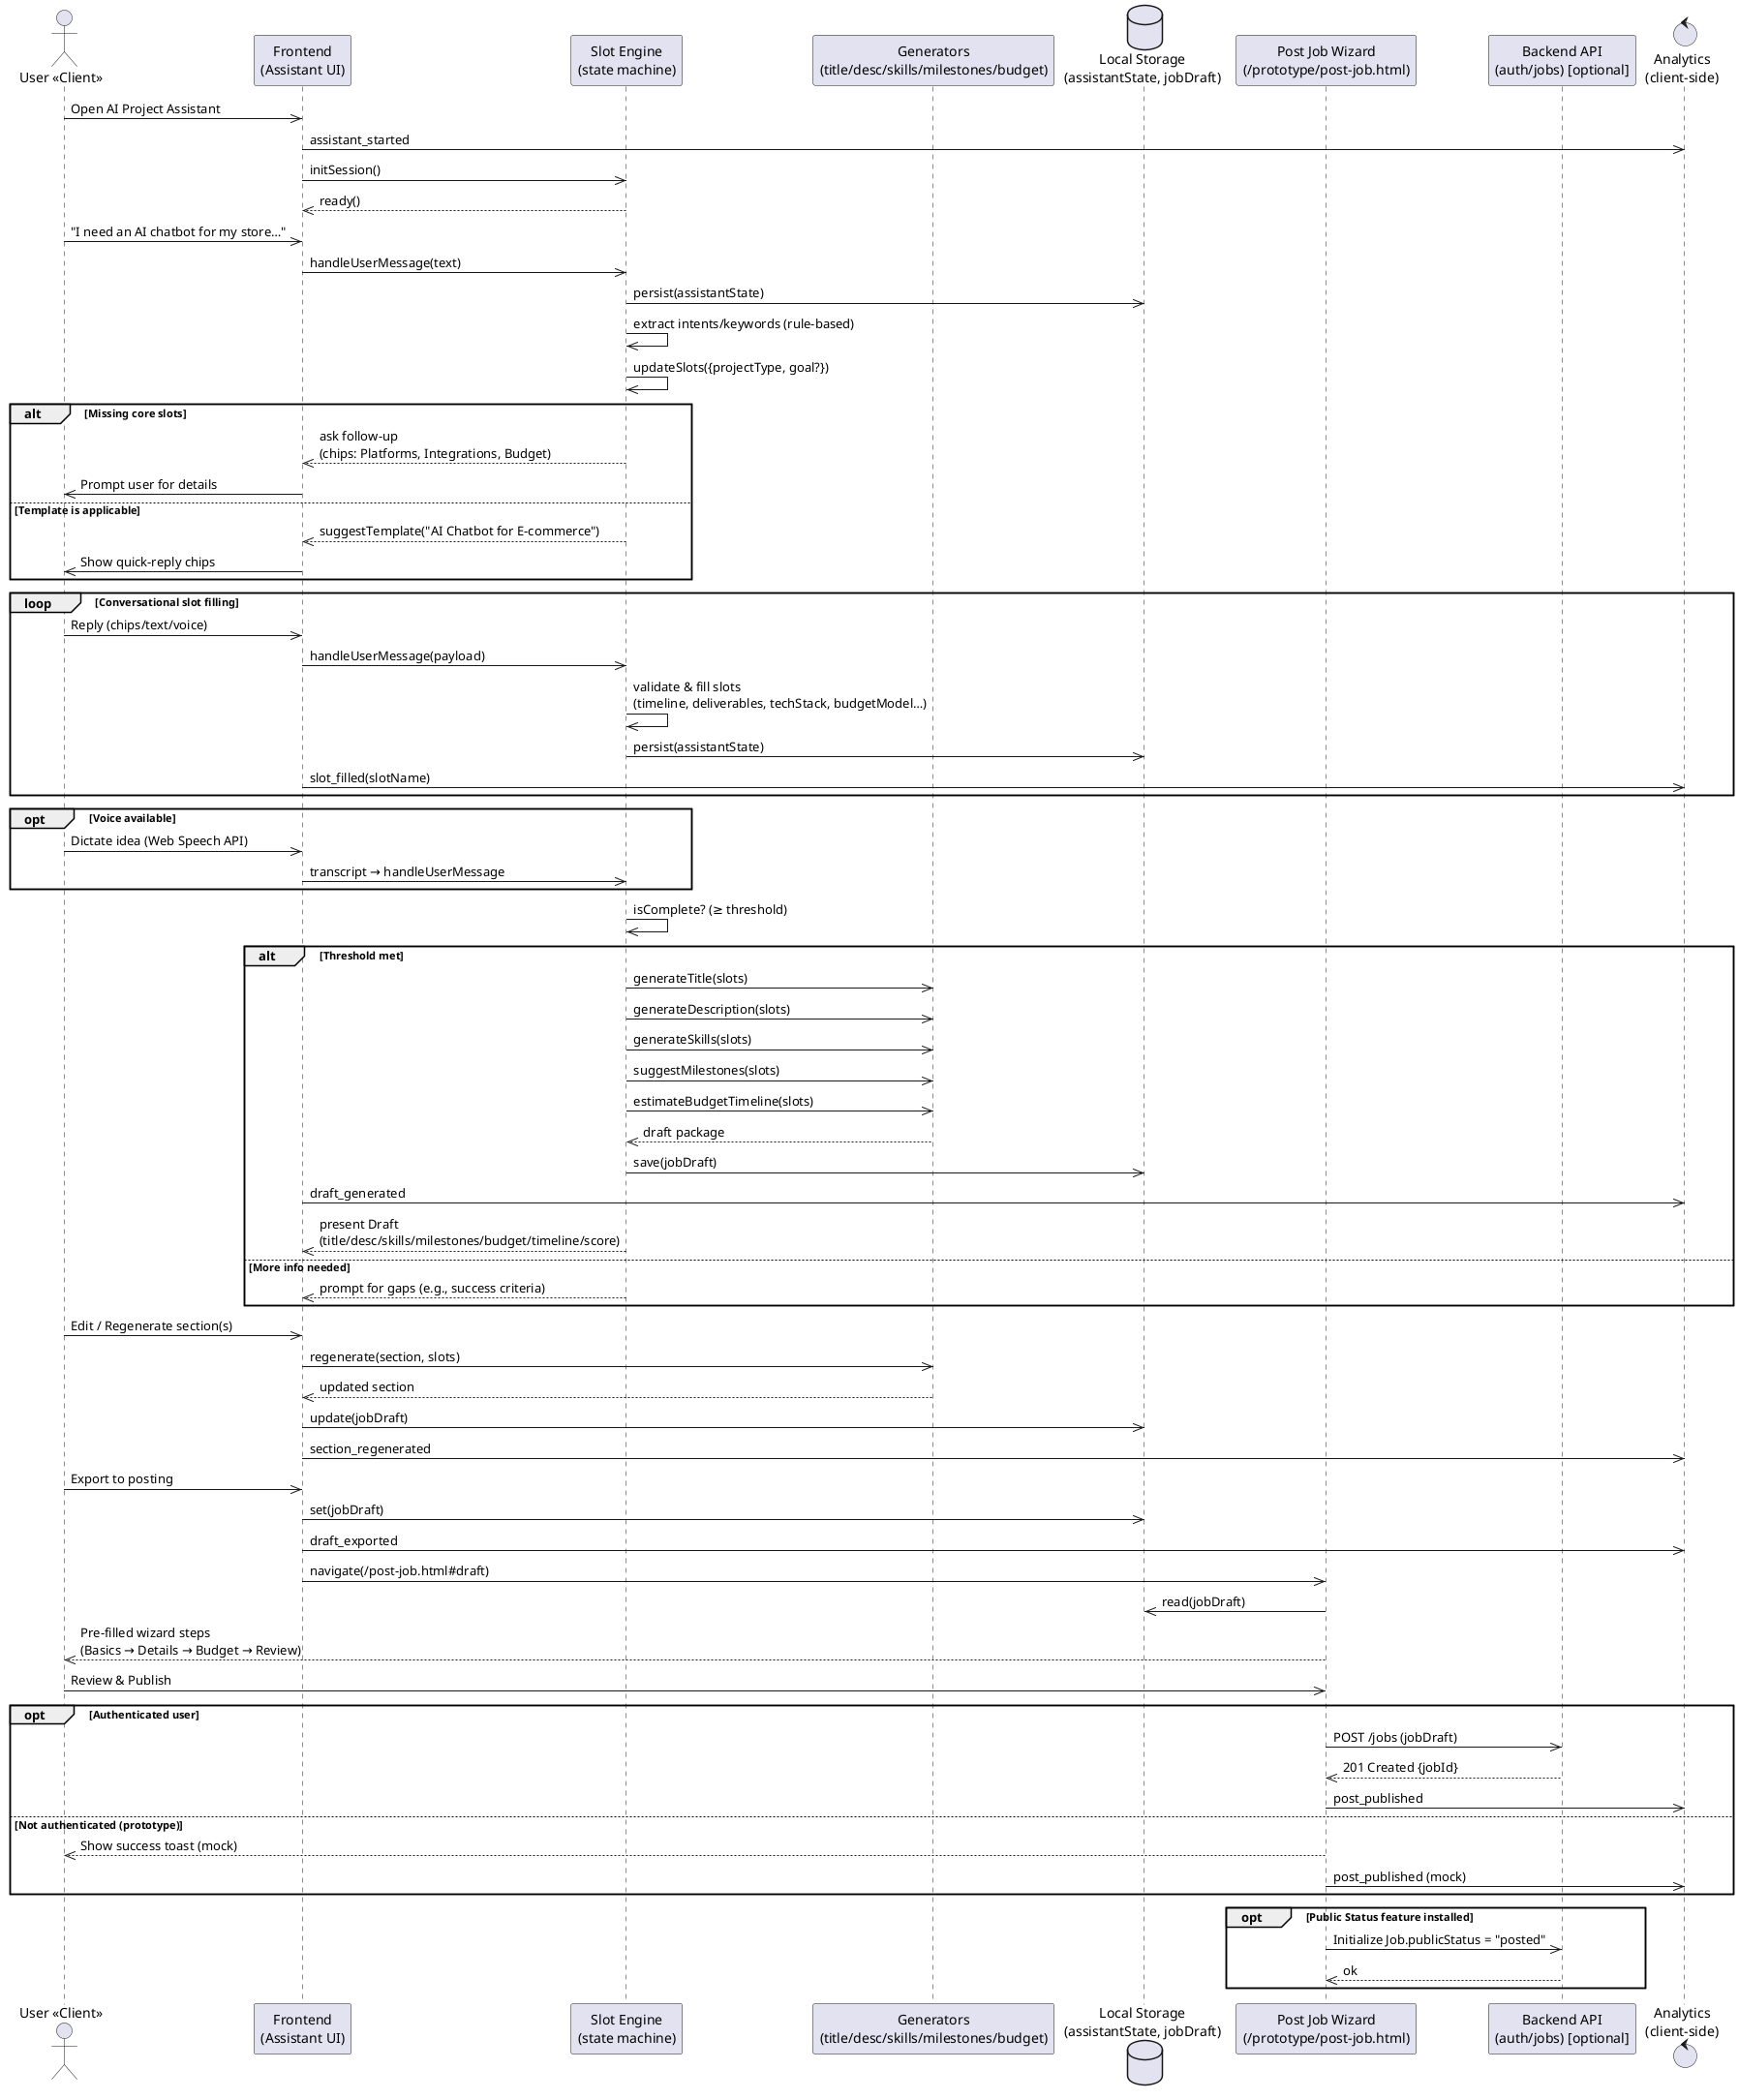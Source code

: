 @startuml
actor U as "User <<Client>>"
participant FE as "Frontend\n(Assistant UI)"
participant SE as "Slot Engine\n(state machine)"
participant GEN as "Generators\n(title/desc/skills/milestones/budget)"
database LS as "Local Storage\n(assistantState, jobDraft)"
participant PJ as "Post Job Wizard\n(/prototype/post-job.html)"
participant API as "Backend API\n(auth/jobs) [optional]"
control ANA as "Analytics\n(client-side)"

' Session start
U ->> FE : Open AI Project Assistant
FE ->> ANA : assistant_started
FE ->> SE  : initSession()
SE -->> FE : ready()

' Initial idea
U ->> FE : "I need an AI chatbot for my store…"
FE ->> SE : handleUserMessage(text)
SE ->> LS : persist(assistantState)
SE ->> SE : extract intents/keywords (rule-based)
SE ->> SE : updateSlots({projectType, goal?})

alt Missing core slots
    SE -->> FE : ask follow-up\n(chips: Platforms, Integrations, Budget)
    FE ->> U   : Prompt user for details
else Template is applicable
    SE -->> FE : suggestTemplate("AI Chatbot for E‑commerce")
    FE ->> U   : Show quick-reply chips
end

' Iterative slot filling
loop Conversational slot filling
    U  ->> FE : Reply (chips/text/voice)
    FE ->> SE : handleUserMessage(payload)
    SE ->> SE : validate & fill slots\n(timeline, deliverables, techStack, budgetModel…)
    SE ->> LS : persist(assistantState)
    FE ->> ANA: slot_filled(slotName)
end

' Optional voice path
opt Voice available
    U  ->> FE : Dictate idea (Web Speech API)
    FE ->> SE : transcript → handleUserMessage
end

' Draft generation threshold
SE ->> SE : isComplete? (≥ threshold)
alt Threshold met
    SE ->> GEN : generateTitle(slots)
    SE ->> GEN : generateDescription(slots)
    SE ->> GEN : generateSkills(slots)
    SE ->> GEN : suggestMilestones(slots)
    SE ->> GEN : estimateBudgetTimeline(slots)
    GEN -->> SE: draft package
    SE ->> LS  : save(jobDraft)
    FE ->> ANA : draft_generated
    SE -->> FE : present Draft\n(title/desc/skills/milestones/budget/timeline/score)
else More info needed
    SE -->> FE : prompt for gaps (e.g., success criteria)
end

' Review & refine
U  ->> FE : Edit / Regenerate section(s)
FE ->> GEN: regenerate(section, slots)
GEN-->> FE : updated section
FE ->> LS : update(jobDraft)
FE ->> ANA: section_regenerated

' Export to Post Job wizard
U  ->> FE : Export to posting
FE ->> LS : set(jobDraft)
FE ->> ANA: draft_exported
FE ->> PJ : navigate(/post-job.html#draft)

' Wizard import & publish
PJ ->> LS : read(jobDraft)
PJ -->> U : Pre-filled wizard steps\n(Basics → Details → Budget → Review)
U  ->> PJ : Review & Publish

opt Authenticated user
    PJ ->> API : POST /jobs (jobDraft)
    API -->> PJ: 201 Created {jobId}
    PJ ->> ANA : post_published
else Not authenticated (prototype)
    PJ -->> U : Show success toast (mock)
    PJ ->> ANA : post_published (mock)
end

' Public project status (integration hook)
opt Public Status feature installed
    PJ ->> API : Initialize Job.publicStatus = "posted"
    API -->> PJ: ok
end
@enduml 